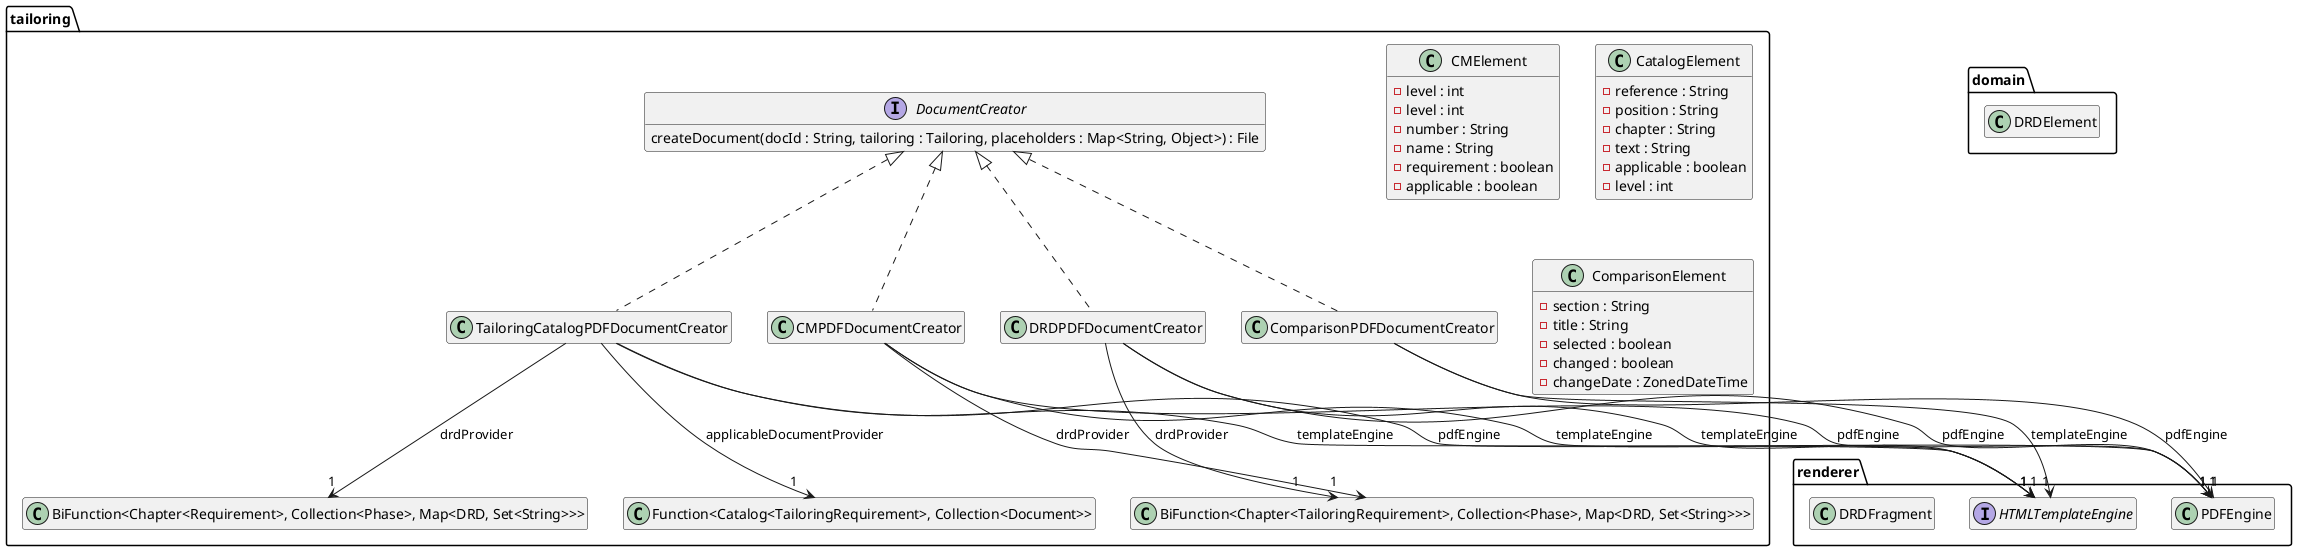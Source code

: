 @startuml Ebene3.png
hide empty members

package domain {
    class DRDElement
}
package renderer {
    interface HTMLTemplateEngine
    class PDFEngine
    class DRDFragment
}

package tailoring {

    interface DocumentCreator {
        createDocument(docId : String, tailoring : Tailoring, placeholders : Map<String, Object>) : File
    }

    class TailoringCatalogPDFDocumentCreator {
    }
    DocumentCreator <|.. TailoringCatalogPDFDocumentCreator
    TailoringCatalogPDFDocumentCreator --> "1" "BiFunction<Chapter<Requirement>, Collection<Phase>, Map<DRD, Set<String>>>" : drdProvider
    TailoringCatalogPDFDocumentCreator --> "1" "Function<Catalog<TailoringRequirement>, Collection<Document>>" : applicableDocumentProvider
    TailoringCatalogPDFDocumentCreator --> "1" HTMLTemplateEngine : templateEngine
    TailoringCatalogPDFDocumentCreator --> "1" PDFEngine : pdfEngine

    class CMPDFDocumentCreator {
    }
    DocumentCreator <|.. CMPDFDocumentCreator
    CMPDFDocumentCreator --> "1" "BiFunction<Chapter<TailoringRequirement>, Collection<Phase>, Map<DRD, Set<String>>>" : drdProvider
    CMPDFDocumentCreator --> "1" HTMLTemplateEngine : templateEngine
    CMPDFDocumentCreator --> "1" PDFEngine : pdfEngine


    class CMElement {
        -level : int
        -level : int
        -number : String
        -name : String
        -requirement : boolean
        -applicable : boolean
    }


    class DRDPDFDocumentCreator {
    }
    DocumentCreator <|.. DRDPDFDocumentCreator
    DRDPDFDocumentCreator --> "1" "BiFunction<Chapter<TailoringRequirement>, Collection<Phase>, Map<DRD, Set<String>>>" : drdProvider
    DRDPDFDocumentCreator --> "1" HTMLTemplateEngine : templateEngine
    DRDPDFDocumentCreator --> "1" PDFEngine : pdfEngine


    class CatalogElement {
        -reference : String
        -position : String
        -chapter : String
        -text : String
        -applicable : boolean
        -level : int
    }


    class ComparisonPDFDocumentCreator {
    }
    DocumentCreator <|.. ComparisonPDFDocumentCreator
    ComparisonPDFDocumentCreator --> "1" HTMLTemplateEngine : templateEngine
    ComparisonPDFDocumentCreator --> "1" PDFEngine : pdfEngine

    class ComparisonElement {
        -section : String
        -title : String
        -selected : boolean
        -changed : boolean
        -changeDate : ZonedDateTime
    }
}
@enduml
